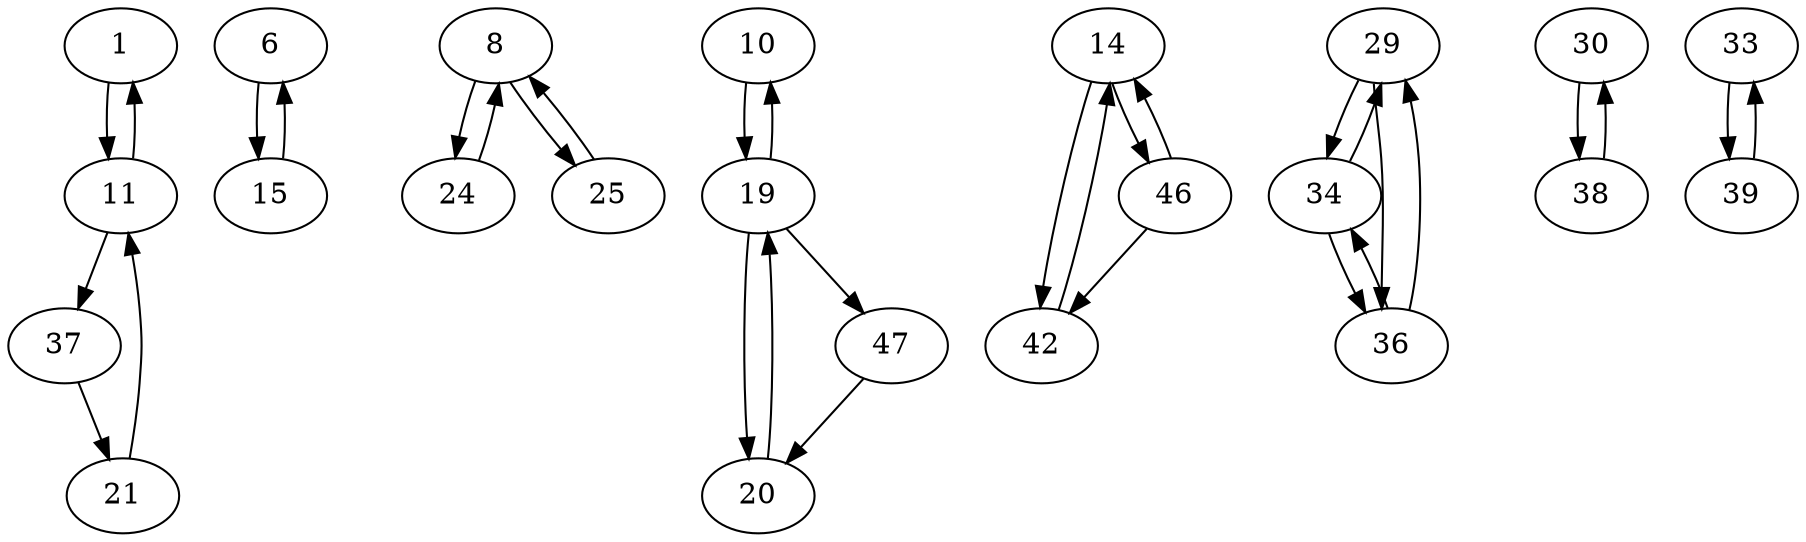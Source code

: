 digraph G {
  1 -> 11;
  6 -> 15;
  8 -> 24;
  8 -> 25;
  10 -> 19;
  11 -> 1;
  11 -> 37;
  14 -> 42;
  14 -> 46;
  15 -> 6;
  19 -> 10;
  19 -> 20;
  19 -> 47;
  20 -> 19;
  21 -> 11;
  24 -> 8;
  25 -> 8;
  29 -> 34;
  29 -> 36;
  30 -> 38;
  33 -> 39;
  34 -> 29;
  34 -> 36;
  36 -> 29;
  36 -> 34;
  37 -> 21;
  38 -> 30;
  39 -> 33;
  42 -> 14;
  46 -> 14;
  46 -> 42;
  47 -> 20;
}